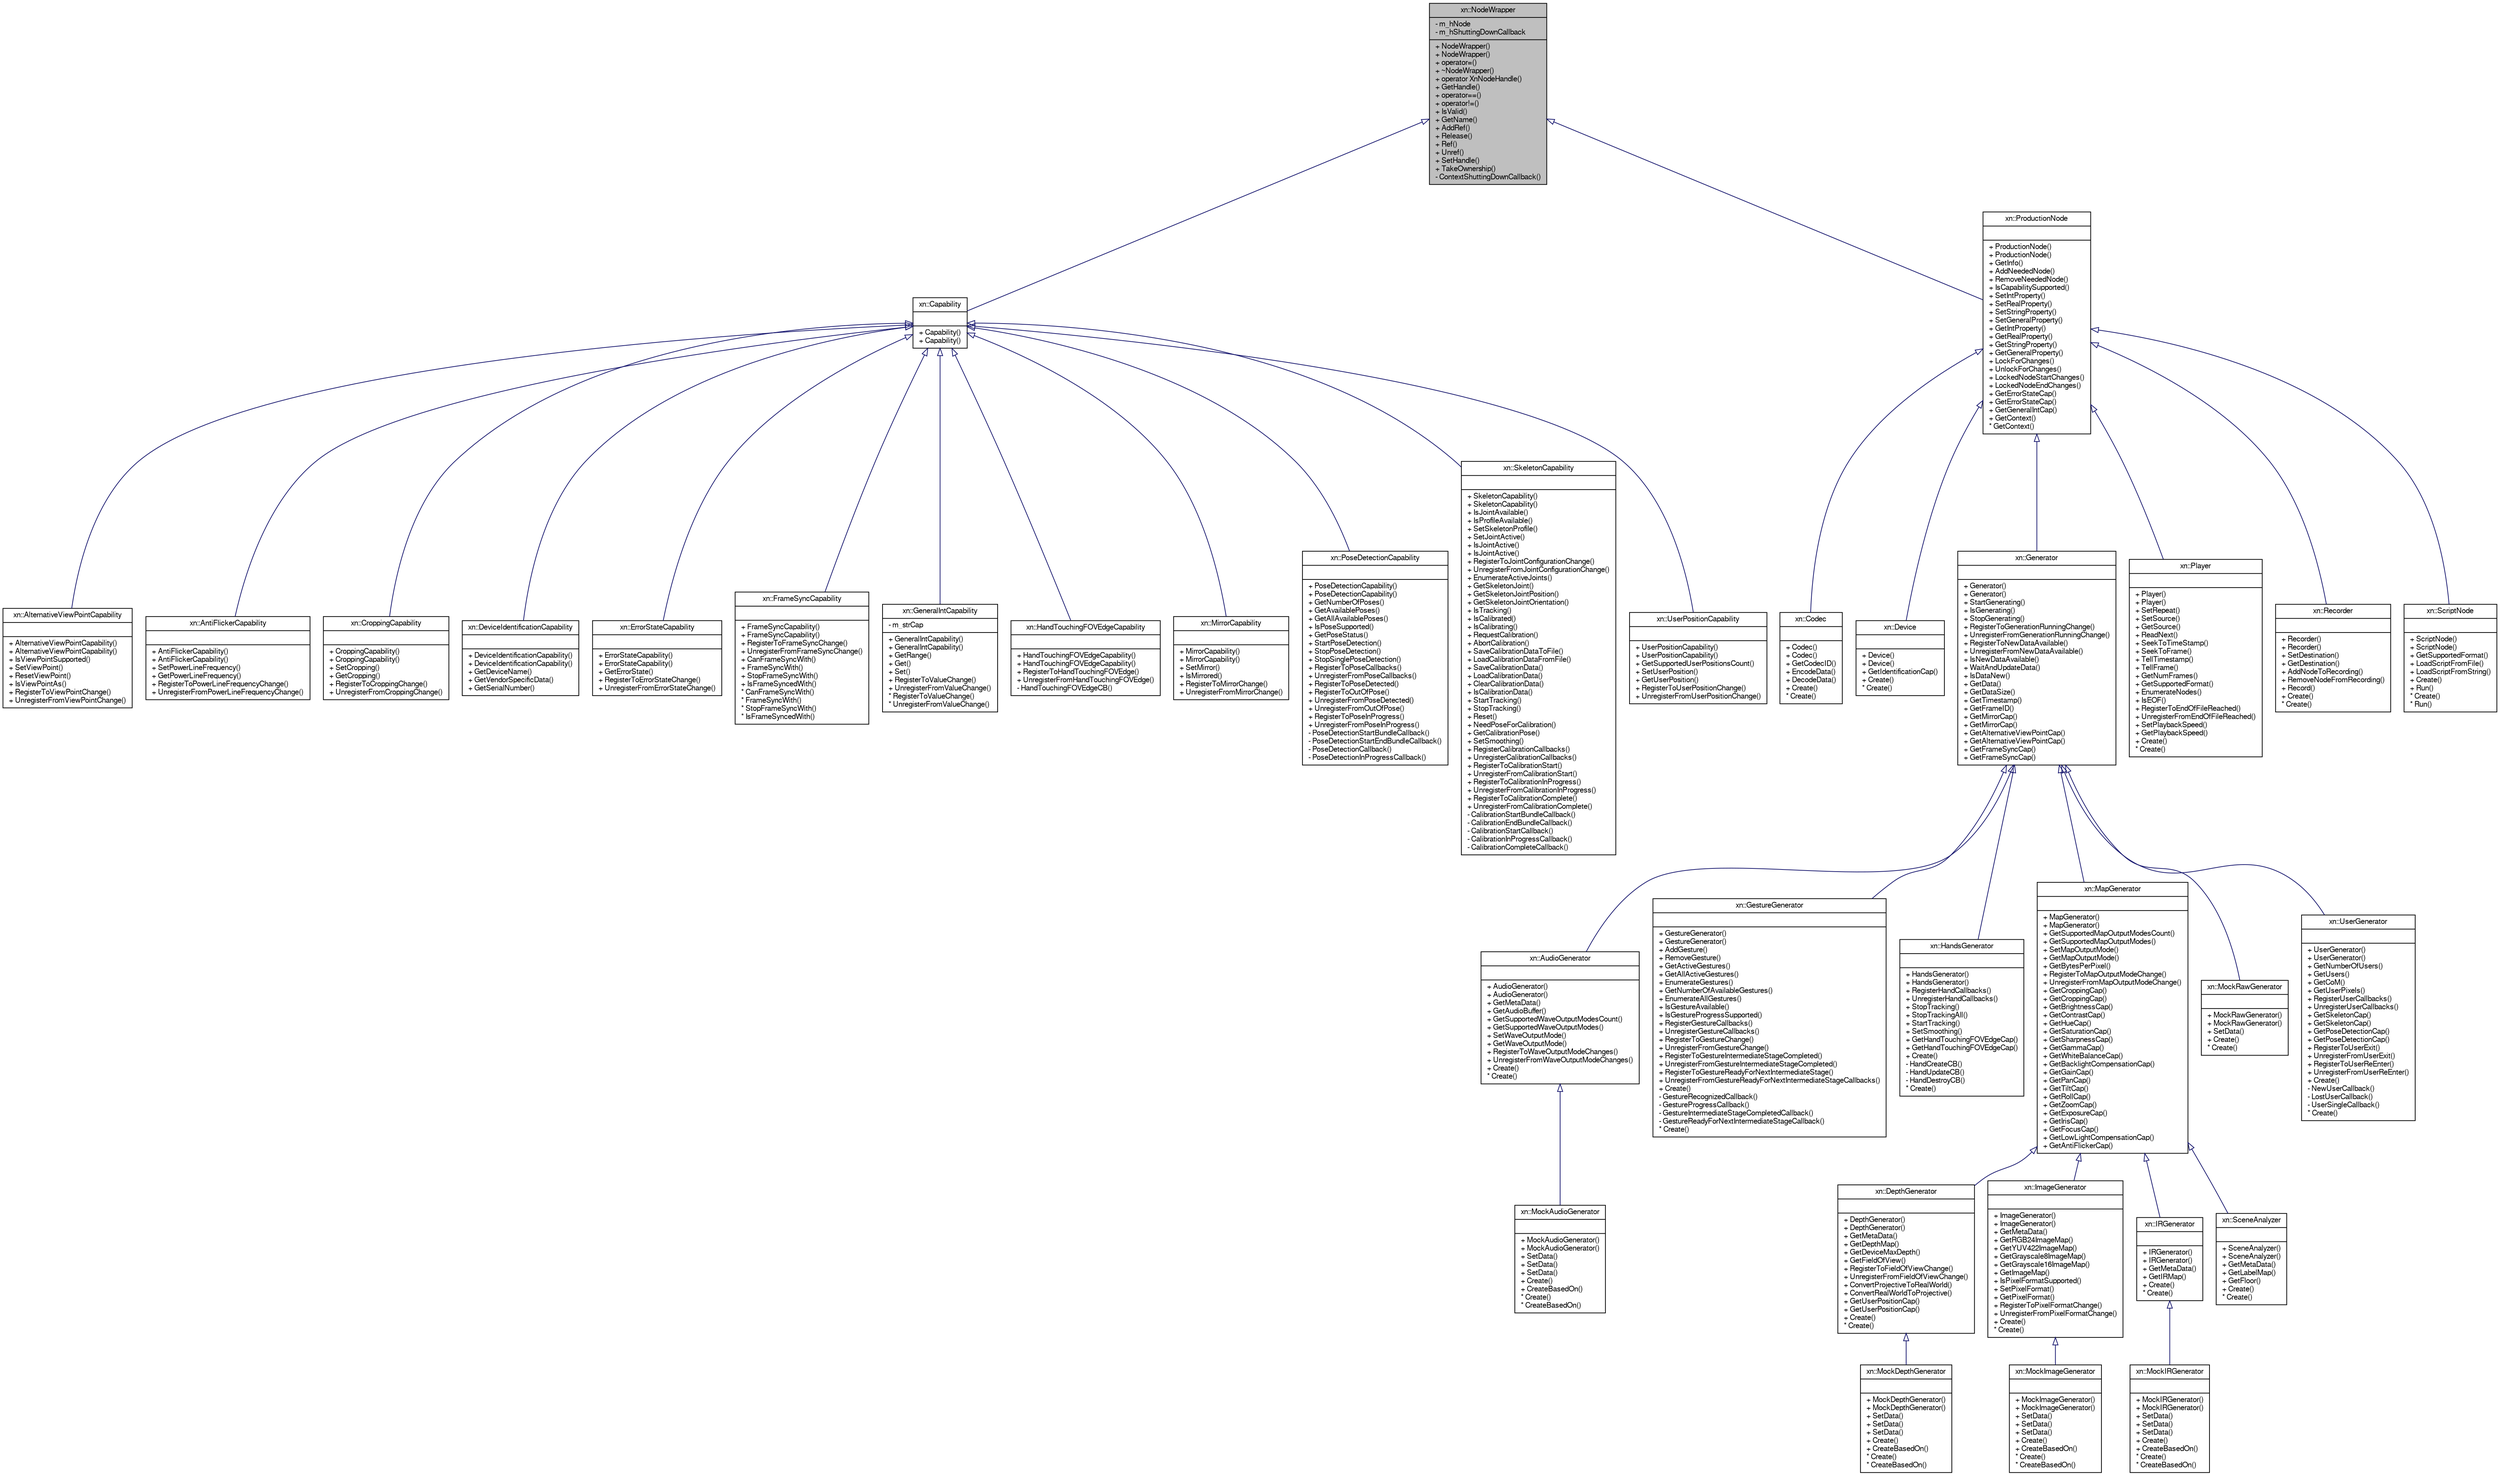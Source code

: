 digraph G
{
  edge [fontname="FreeSans",fontsize="10",labelfontname="FreeSans",labelfontsize="10"];
  node [fontname="FreeSans",fontsize="10",shape=record];
  Node1 [label="{xn::NodeWrapper\n|- m_hNode\l- m_hShuttingDownCallback\l|+ NodeWrapper()\l+ NodeWrapper()\l+ operator=()\l+ ~NodeWrapper()\l+ operator XnNodeHandle()\l+ GetHandle()\l+ operator==()\l+ operator!=()\l+ IsValid()\l+ GetName()\l+ AddRef()\l+ Release()\l+ Ref()\l+ Unref()\l+ SetHandle()\l+ TakeOwnership()\l- ContextShuttingDownCallback()\l}",height=0.2,width=0.4,color="black", fillcolor="grey75", style="filled" fontcolor="black"];
  Node1 -> Node2 [dir=back,color="midnightblue",fontsize="10",style="solid",arrowtail="empty",fontname="FreeSans"];
  Node2 [label="{xn::Capability\n||+ Capability()\l+ Capability()\l}",height=0.2,width=0.4,color="black", fillcolor="white", style="filled",URL="$classxn_1_1_capability.html"];
  Node2 -> Node3 [dir=back,color="midnightblue",fontsize="10",style="solid",arrowtail="empty",fontname="FreeSans"];
  Node3 [label="{xn::AlternativeViewPointCapability\n||+ AlternativeViewPointCapability()\l+ AlternativeViewPointCapability()\l+ IsViewPointSupported()\l+ SetViewPoint()\l+ ResetViewPoint()\l+ IsViewPointAs()\l+ RegisterToViewPointChange()\l+ UnregisterFromViewPointChange()\l}",height=0.2,width=0.4,color="black", fillcolor="white", style="filled",URL="$classxn_1_1_alternative_view_point_capability.html"];
  Node2 -> Node4 [dir=back,color="midnightblue",fontsize="10",style="solid",arrowtail="empty",fontname="FreeSans"];
  Node4 [label="{xn::AntiFlickerCapability\n||+ AntiFlickerCapability()\l+ AntiFlickerCapability()\l+ SetPowerLineFrequency()\l+ GetPowerLineFrequency()\l+ RegisterToPowerLineFrequencyChange()\l+ UnregisterFromPowerLineFrequencyChange()\l}",height=0.2,width=0.4,color="black", fillcolor="white", style="filled",URL="$classxn_1_1_anti_flicker_capability.html"];
  Node2 -> Node5 [dir=back,color="midnightblue",fontsize="10",style="solid",arrowtail="empty",fontname="FreeSans"];
  Node5 [label="{xn::CroppingCapability\n||+ CroppingCapability()\l+ CroppingCapability()\l+ SetCropping()\l+ GetCropping()\l+ RegisterToCroppingChange()\l+ UnregisterFromCroppingChange()\l}",height=0.2,width=0.4,color="black", fillcolor="white", style="filled",URL="$classxn_1_1_cropping_capability.html"];
  Node2 -> Node6 [dir=back,color="midnightblue",fontsize="10",style="solid",arrowtail="empty",fontname="FreeSans"];
  Node6 [label="{xn::DeviceIdentificationCapability\n||+ DeviceIdentificationCapability()\l+ DeviceIdentificationCapability()\l+ GetDeviceName()\l+ GetVendorSpecificData()\l+ GetSerialNumber()\l}",height=0.2,width=0.4,color="black", fillcolor="white", style="filled",URL="$classxn_1_1_device_identification_capability.html"];
  Node2 -> Node7 [dir=back,color="midnightblue",fontsize="10",style="solid",arrowtail="empty",fontname="FreeSans"];
  Node7 [label="{xn::ErrorStateCapability\n||+ ErrorStateCapability()\l+ ErrorStateCapability()\l+ GetErrorState()\l+ RegisterToErrorStateChange()\l+ UnregisterFromErrorStateChange()\l}",height=0.2,width=0.4,color="black", fillcolor="white", style="filled",URL="$classxn_1_1_error_state_capability.html"];
  Node2 -> Node8 [dir=back,color="midnightblue",fontsize="10",style="solid",arrowtail="empty",fontname="FreeSans"];
  Node8 [label="{xn::FrameSyncCapability\n||+ FrameSyncCapability()\l+ FrameSyncCapability()\l+ RegisterToFrameSyncChange()\l+ UnregisterFromFrameSyncChange()\l+ CanFrameSyncWith()\l+ FrameSyncWith()\l+ StopFrameSyncWith()\l+ IsFrameSyncedWith()\l* CanFrameSyncWith()\l* FrameSyncWith()\l* StopFrameSyncWith()\l* IsFrameSyncedWith()\l}",height=0.2,width=0.4,color="black", fillcolor="white", style="filled",URL="$classxn_1_1_frame_sync_capability.html"];
  Node2 -> Node9 [dir=back,color="midnightblue",fontsize="10",style="solid",arrowtail="empty",fontname="FreeSans"];
  Node9 [label="{xn::GeneralIntCapability\n|- m_strCap\l|+ GeneralIntCapability()\l+ GeneralIntCapability()\l+ GetRange()\l+ Get()\l+ Set()\l+ RegisterToValueChange()\l+ UnregisterFromValueChange()\l* RegisterToValueChange()\l* UnregisterFromValueChange()\l}",height=0.2,width=0.4,color="black", fillcolor="white", style="filled",URL="$classxn_1_1_general_int_capability.html"];
  Node2 -> Node10 [dir=back,color="midnightblue",fontsize="10",style="solid",arrowtail="empty",fontname="FreeSans"];
  Node10 [label="{xn::HandTouchingFOVEdgeCapability\n||+ HandTouchingFOVEdgeCapability()\l+ HandTouchingFOVEdgeCapability()\l+ RegisterToHandTouchingFOVEdge()\l+ UnregisterFromHandTouchingFOVEdge()\l- HandTouchingFOVEdgeCB()\l}",height=0.2,width=0.4,color="black", fillcolor="white", style="filled",URL="$classxn_1_1_hand_touching_f_o_v_edge_capability.html"];
  Node2 -> Node11 [dir=back,color="midnightblue",fontsize="10",style="solid",arrowtail="empty",fontname="FreeSans"];
  Node11 [label="{xn::MirrorCapability\n||+ MirrorCapability()\l+ MirrorCapability()\l+ SetMirror()\l+ IsMirrored()\l+ RegisterToMirrorChange()\l+ UnregisterFromMirrorChange()\l}",height=0.2,width=0.4,color="black", fillcolor="white", style="filled",URL="$classxn_1_1_mirror_capability.html"];
  Node2 -> Node12 [dir=back,color="midnightblue",fontsize="10",style="solid",arrowtail="empty",fontname="FreeSans"];
  Node12 [label="{xn::PoseDetectionCapability\n||+ PoseDetectionCapability()\l+ PoseDetectionCapability()\l+ GetNumberOfPoses()\l+ GetAvailablePoses()\l+ GetAllAvailablePoses()\l+ IsPoseSupported()\l+ GetPoseStatus()\l+ StartPoseDetection()\l+ StopPoseDetection()\l+ StopSinglePoseDetection()\l+ RegisterToPoseCallbacks()\l+ UnregisterFromPoseCallbacks()\l+ RegisterToPoseDetected()\l+ RegisterToOutOfPose()\l+ UnregisterFromPoseDetected()\l+ UnregisterFromOutOfPose()\l+ RegisterToPoseInProgress()\l+ UnregisterFromPoseInProgress()\l- PoseDetectionStartBundleCallback()\l- PoseDetectionStartEndBundleCallback()\l- PoseDetectionCallback()\l- PoseDetectionInProgressCallback()\l}",height=0.2,width=0.4,color="black", fillcolor="white", style="filled",URL="$classxn_1_1_pose_detection_capability.html"];
  Node2 -> Node13 [dir=back,color="midnightblue",fontsize="10",style="solid",arrowtail="empty",fontname="FreeSans"];
  Node13 [label="{xn::SkeletonCapability\n||+ SkeletonCapability()\l+ SkeletonCapability()\l+ IsJointAvailable()\l+ IsProfileAvailable()\l+ SetSkeletonProfile()\l+ SetJointActive()\l+ IsJointActive()\l+ IsJointActive()\l+ RegisterToJointConfigurationChange()\l+ UnregisterFromJointConfigurationChange()\l+ EnumerateActiveJoints()\l+ GetSkeletonJoint()\l+ GetSkeletonJointPosition()\l+ GetSkeletonJointOrientation()\l+ IsTracking()\l+ IsCalibrated()\l+ IsCalibrating()\l+ RequestCalibration()\l+ AbortCalibration()\l+ SaveCalibrationDataToFile()\l+ LoadCalibrationDataFromFile()\l+ SaveCalibrationData()\l+ LoadCalibrationData()\l+ ClearCalibrationData()\l+ IsCalibrationData()\l+ StartTracking()\l+ StopTracking()\l+ Reset()\l+ NeedPoseForCalibration()\l+ GetCalibrationPose()\l+ SetSmoothing()\l+ RegisterCalibrationCallbacks()\l+ UnregisterCalibrationCallbacks()\l+ RegisterToCalibrationStart()\l+ UnregisterFromCalibrationStart()\l+ RegisterToCalibrationInProgress()\l+ UnregisterFromCalibrationInProgress()\l+ RegisterToCalibrationComplete()\l+ UnregisterFromCalibrationComplete()\l- CalibrationStartBundleCallback()\l- CalibrationEndBundleCallback()\l- CalibrationStartCallback()\l- CalibrationInProgressCallback()\l- CalibrationCompleteCallback()\l}",height=0.2,width=0.4,color="black", fillcolor="white", style="filled",URL="$classxn_1_1_skeleton_capability.html"];
  Node2 -> Node14 [dir=back,color="midnightblue",fontsize="10",style="solid",arrowtail="empty",fontname="FreeSans"];
  Node14 [label="{xn::UserPositionCapability\n||+ UserPositionCapability()\l+ UserPositionCapability()\l+ GetSupportedUserPositionsCount()\l+ SetUserPosition()\l+ GetUserPosition()\l+ RegisterToUserPositionChange()\l+ UnregisterFromUserPositionChange()\l}",height=0.2,width=0.4,color="black", fillcolor="white", style="filled",URL="$classxn_1_1_user_position_capability.html"];
  Node1 -> Node15 [dir=back,color="midnightblue",fontsize="10",style="solid",arrowtail="empty",fontname="FreeSans"];
  Node15 [label="{xn::ProductionNode\n||+ ProductionNode()\l+ ProductionNode()\l+ GetInfo()\l+ AddNeededNode()\l+ RemoveNeededNode()\l+ IsCapabilitySupported()\l+ SetIntProperty()\l+ SetRealProperty()\l+ SetStringProperty()\l+ SetGeneralProperty()\l+ GetIntProperty()\l+ GetRealProperty()\l+ GetStringProperty()\l+ GetGeneralProperty()\l+ LockForChanges()\l+ UnlockForChanges()\l+ LockedNodeStartChanges()\l+ LockedNodeEndChanges()\l+ GetErrorStateCap()\l+ GetErrorStateCap()\l+ GetGeneralIntCap()\l+ GetContext()\l* GetContext()\l}",height=0.2,width=0.4,color="black", fillcolor="white", style="filled",URL="$classxn_1_1_production_node.html"];
  Node15 -> Node16 [dir=back,color="midnightblue",fontsize="10",style="solid",arrowtail="empty",fontname="FreeSans"];
  Node16 [label="{xn::Codec\n||+ Codec()\l+ Codec()\l+ GetCodecID()\l+ EncodeData()\l+ DecodeData()\l+ Create()\l* Create()\l}",height=0.2,width=0.4,color="black", fillcolor="white", style="filled",URL="$classxn_1_1_codec.html"];
  Node15 -> Node17 [dir=back,color="midnightblue",fontsize="10",style="solid",arrowtail="empty",fontname="FreeSans"];
  Node17 [label="{xn::Device\n||+ Device()\l+ Device()\l+ GetIdentificationCap()\l+ Create()\l* Create()\l}",height=0.2,width=0.4,color="black", fillcolor="white", style="filled",URL="$classxn_1_1_device.html"];
  Node15 -> Node18 [dir=back,color="midnightblue",fontsize="10",style="solid",arrowtail="empty",fontname="FreeSans"];
  Node18 [label="{xn::Generator\n||+ Generator()\l+ Generator()\l+ StartGenerating()\l+ IsGenerating()\l+ StopGenerating()\l+ RegisterToGenerationRunningChange()\l+ UnregisterFromGenerationRunningChange()\l+ RegisterToNewDataAvailable()\l+ UnregisterFromNewDataAvailable()\l+ IsNewDataAvailable()\l+ WaitAndUpdateData()\l+ IsDataNew()\l+ GetData()\l+ GetDataSize()\l+ GetTimestamp()\l+ GetFrameID()\l+ GetMirrorCap()\l+ GetMirrorCap()\l+ GetAlternativeViewPointCap()\l+ GetAlternativeViewPointCap()\l+ GetFrameSyncCap()\l+ GetFrameSyncCap()\l}",height=0.2,width=0.4,color="black", fillcolor="white", style="filled",URL="$classxn_1_1_generator.html"];
  Node18 -> Node19 [dir=back,color="midnightblue",fontsize="10",style="solid",arrowtail="empty",fontname="FreeSans"];
  Node19 [label="{xn::AudioGenerator\n||+ AudioGenerator()\l+ AudioGenerator()\l+ GetMetaData()\l+ GetAudioBuffer()\l+ GetSupportedWaveOutputModesCount()\l+ GetSupportedWaveOutputModes()\l+ SetWaveOutputMode()\l+ GetWaveOutputMode()\l+ RegisterToWaveOutputModeChanges()\l+ UnregisterFromWaveOutputModeChanges()\l+ Create()\l* Create()\l}",height=0.2,width=0.4,color="black", fillcolor="white", style="filled",URL="$classxn_1_1_audio_generator.html"];
  Node19 -> Node20 [dir=back,color="midnightblue",fontsize="10",style="solid",arrowtail="empty",fontname="FreeSans"];
  Node20 [label="{xn::MockAudioGenerator\n||+ MockAudioGenerator()\l+ MockAudioGenerator()\l+ SetData()\l+ SetData()\l+ SetData()\l+ Create()\l+ CreateBasedOn()\l* Create()\l* CreateBasedOn()\l}",height=0.2,width=0.4,color="black", fillcolor="white", style="filled",URL="$classxn_1_1_mock_audio_generator.html"];
  Node18 -> Node21 [dir=back,color="midnightblue",fontsize="10",style="solid",arrowtail="empty",fontname="FreeSans"];
  Node21 [label="{xn::GestureGenerator\n||+ GestureGenerator()\l+ GestureGenerator()\l+ AddGesture()\l+ RemoveGesture()\l+ GetActiveGestures()\l+ GetAllActiveGestures()\l+ EnumerateGestures()\l+ GetNumberOfAvailableGestures()\l+ EnumerateAllGestures()\l+ IsGestureAvailable()\l+ IsGestureProgressSupported()\l+ RegisterGestureCallbacks()\l+ UnregisterGestureCallbacks()\l+ RegisterToGestureChange()\l+ UnregisterFromGestureChange()\l+ RegisterToGestureIntermediateStageCompleted()\l+ UnregisterFromGestureIntermediateStageCompleted()\l+ RegisterToGestureReadyForNextIntermediateStage()\l+ UnregisterFromGestureReadyForNextIntermediateStageCallbacks()\l+ Create()\l- GestureRecognizedCallback()\l- GestureProgressCallback()\l- GestureIntermediateStageCompletedCallback()\l- GestureReadyForNextIntermediateStageCallback()\l* Create()\l}",height=0.2,width=0.4,color="black", fillcolor="white", style="filled",URL="$classxn_1_1_gesture_generator.html"];
  Node18 -> Node22 [dir=back,color="midnightblue",fontsize="10",style="solid",arrowtail="empty",fontname="FreeSans"];
  Node22 [label="{xn::HandsGenerator\n||+ HandsGenerator()\l+ HandsGenerator()\l+ RegisterHandCallbacks()\l+ UnregisterHandCallbacks()\l+ StopTracking()\l+ StopTrackingAll()\l+ StartTracking()\l+ SetSmoothing()\l+ GetHandTouchingFOVEdgeCap()\l+ GetHandTouchingFOVEdgeCap()\l+ Create()\l- HandCreateCB()\l- HandUpdateCB()\l- HandDestroyCB()\l* Create()\l}",height=0.2,width=0.4,color="black", fillcolor="white", style="filled",URL="$classxn_1_1_hands_generator.html"];
  Node18 -> Node23 [dir=back,color="midnightblue",fontsize="10",style="solid",arrowtail="empty",fontname="FreeSans"];
  Node23 [label="{xn::MapGenerator\n||+ MapGenerator()\l+ MapGenerator()\l+ GetSupportedMapOutputModesCount()\l+ GetSupportedMapOutputModes()\l+ SetMapOutputMode()\l+ GetMapOutputMode()\l+ GetBytesPerPixel()\l+ RegisterToMapOutputModeChange()\l+ UnregisterFromMapOutputModeChange()\l+ GetCroppingCap()\l+ GetCroppingCap()\l+ GetBrightnessCap()\l+ GetContrastCap()\l+ GetHueCap()\l+ GetSaturationCap()\l+ GetSharpnessCap()\l+ GetGammaCap()\l+ GetWhiteBalanceCap()\l+ GetBacklightCompensationCap()\l+ GetGainCap()\l+ GetPanCap()\l+ GetTiltCap()\l+ GetRollCap()\l+ GetZoomCap()\l+ GetExposureCap()\l+ GetIrisCap()\l+ GetFocusCap()\l+ GetLowLightCompensationCap()\l+ GetAntiFlickerCap()\l}",height=0.2,width=0.4,color="black", fillcolor="white", style="filled",URL="$classxn_1_1_map_generator.html"];
  Node23 -> Node24 [dir=back,color="midnightblue",fontsize="10",style="solid",arrowtail="empty",fontname="FreeSans"];
  Node24 [label="{xn::DepthGenerator\n||+ DepthGenerator()\l+ DepthGenerator()\l+ GetMetaData()\l+ GetDepthMap()\l+ GetDeviceMaxDepth()\l+ GetFieldOfView()\l+ RegisterToFieldOfViewChange()\l+ UnregisterFromFieldOfViewChange()\l+ ConvertProjectiveToRealWorld()\l+ ConvertRealWorldToProjective()\l+ GetUserPositionCap()\l+ GetUserPositionCap()\l+ Create()\l* Create()\l}",height=0.2,width=0.4,color="black", fillcolor="white", style="filled",URL="$classxn_1_1_depth_generator.html"];
  Node24 -> Node25 [dir=back,color="midnightblue",fontsize="10",style="solid",arrowtail="empty",fontname="FreeSans"];
  Node25 [label="{xn::MockDepthGenerator\n||+ MockDepthGenerator()\l+ MockDepthGenerator()\l+ SetData()\l+ SetData()\l+ SetData()\l+ Create()\l+ CreateBasedOn()\l* Create()\l* CreateBasedOn()\l}",height=0.2,width=0.4,color="black", fillcolor="white", style="filled",URL="$classxn_1_1_mock_depth_generator.html"];
  Node23 -> Node26 [dir=back,color="midnightblue",fontsize="10",style="solid",arrowtail="empty",fontname="FreeSans"];
  Node26 [label="{xn::ImageGenerator\n||+ ImageGenerator()\l+ ImageGenerator()\l+ GetMetaData()\l+ GetRGB24ImageMap()\l+ GetYUV422ImageMap()\l+ GetGrayscale8ImageMap()\l+ GetGrayscale16ImageMap()\l+ GetImageMap()\l+ IsPixelFormatSupported()\l+ SetPixelFormat()\l+ GetPixelFormat()\l+ RegisterToPixelFormatChange()\l+ UnregisterFromPixelFormatChange()\l+ Create()\l* Create()\l}",height=0.2,width=0.4,color="black", fillcolor="white", style="filled",URL="$classxn_1_1_image_generator.html"];
  Node26 -> Node27 [dir=back,color="midnightblue",fontsize="10",style="solid",arrowtail="empty",fontname="FreeSans"];
  Node27 [label="{xn::MockImageGenerator\n||+ MockImageGenerator()\l+ MockImageGenerator()\l+ SetData()\l+ SetData()\l+ SetData()\l+ Create()\l+ CreateBasedOn()\l* Create()\l* CreateBasedOn()\l}",height=0.2,width=0.4,color="black", fillcolor="white", style="filled",URL="$classxn_1_1_mock_image_generator.html"];
  Node23 -> Node28 [dir=back,color="midnightblue",fontsize="10",style="solid",arrowtail="empty",fontname="FreeSans"];
  Node28 [label="{xn::IRGenerator\n||+ IRGenerator()\l+ IRGenerator()\l+ GetMetaData()\l+ GetIRMap()\l+ Create()\l* Create()\l}",height=0.2,width=0.4,color="black", fillcolor="white", style="filled",URL="$classxn_1_1_i_r_generator.html"];
  Node28 -> Node29 [dir=back,color="midnightblue",fontsize="10",style="solid",arrowtail="empty",fontname="FreeSans"];
  Node29 [label="{xn::MockIRGenerator\n||+ MockIRGenerator()\l+ MockIRGenerator()\l+ SetData()\l+ SetData()\l+ SetData()\l+ Create()\l+ CreateBasedOn()\l* Create()\l* CreateBasedOn()\l}",height=0.2,width=0.4,color="black", fillcolor="white", style="filled",URL="$classxn_1_1_mock_i_r_generator.html"];
  Node23 -> Node30 [dir=back,color="midnightblue",fontsize="10",style="solid",arrowtail="empty",fontname="FreeSans"];
  Node30 [label="{xn::SceneAnalyzer\n||+ SceneAnalyzer()\l+ SceneAnalyzer()\l+ GetMetaData()\l+ GetLabelMap()\l+ GetFloor()\l+ Create()\l* Create()\l}",height=0.2,width=0.4,color="black", fillcolor="white", style="filled",URL="$classxn_1_1_scene_analyzer.html"];
  Node18 -> Node31 [dir=back,color="midnightblue",fontsize="10",style="solid",arrowtail="empty",fontname="FreeSans"];
  Node31 [label="{xn::MockRawGenerator\n||+ MockRawGenerator()\l+ MockRawGenerator()\l+ SetData()\l+ Create()\l* Create()\l}",height=0.2,width=0.4,color="black", fillcolor="white", style="filled",URL="$classxn_1_1_mock_raw_generator.html"];
  Node18 -> Node32 [dir=back,color="midnightblue",fontsize="10",style="solid",arrowtail="empty",fontname="FreeSans"];
  Node32 [label="{xn::UserGenerator\n||+ UserGenerator()\l+ UserGenerator()\l+ GetNumberOfUsers()\l+ GetUsers()\l+ GetCoM()\l+ GetUserPixels()\l+ RegisterUserCallbacks()\l+ UnregisterUserCallbacks()\l+ GetSkeletonCap()\l+ GetSkeletonCap()\l+ GetPoseDetectionCap()\l+ GetPoseDetectionCap()\l+ RegisterToUserExit()\l+ UnregisterFromUserExit()\l+ RegisterToUserReEnter()\l+ UnregisterFromUserReEnter()\l+ Create()\l- NewUserCallback()\l- LostUserCallback()\l- UserSingleCallback()\l* Create()\l}",height=0.2,width=0.4,color="black", fillcolor="white", style="filled",URL="$classxn_1_1_user_generator.html"];
  Node15 -> Node33 [dir=back,color="midnightblue",fontsize="10",style="solid",arrowtail="empty",fontname="FreeSans"];
  Node33 [label="{xn::Player\n||+ Player()\l+ Player()\l+ SetRepeat()\l+ SetSource()\l+ GetSource()\l+ ReadNext()\l+ SeekToTimeStamp()\l+ SeekToFrame()\l+ TellTimestamp()\l+ TellFrame()\l+ GetNumFrames()\l+ GetSupportedFormat()\l+ EnumerateNodes()\l+ IsEOF()\l+ RegisterToEndOfFileReached()\l+ UnregisterFromEndOfFileReached()\l+ SetPlaybackSpeed()\l+ GetPlaybackSpeed()\l+ Create()\l* Create()\l}",height=0.2,width=0.4,color="black", fillcolor="white", style="filled",URL="$classxn_1_1_player.html"];
  Node15 -> Node34 [dir=back,color="midnightblue",fontsize="10",style="solid",arrowtail="empty",fontname="FreeSans"];
  Node34 [label="{xn::Recorder\n||+ Recorder()\l+ Recorder()\l+ SetDestination()\l+ GetDestination()\l+ AddNodeToRecording()\l+ RemoveNodeFromRecording()\l+ Record()\l+ Create()\l* Create()\l}",height=0.2,width=0.4,color="black", fillcolor="white", style="filled",URL="$classxn_1_1_recorder.html"];
  Node15 -> Node35 [dir=back,color="midnightblue",fontsize="10",style="solid",arrowtail="empty",fontname="FreeSans"];
  Node35 [label="{xn::ScriptNode\n||+ ScriptNode()\l+ ScriptNode()\l+ GetSupportedFormat()\l+ LoadScriptFromFile()\l+ LoadScriptFromString()\l+ Create()\l+ Run()\l* Create()\l* Run()\l}",height=0.2,width=0.4,color="black", fillcolor="white", style="filled",URL="$classxn_1_1_script_node.html"];
}

